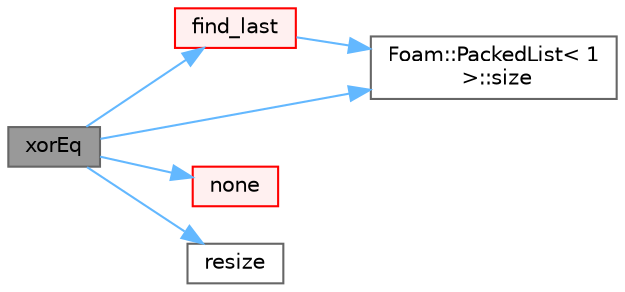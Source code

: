 digraph "xorEq"
{
 // LATEX_PDF_SIZE
  bgcolor="transparent";
  edge [fontname=Helvetica,fontsize=10,labelfontname=Helvetica,labelfontsize=10];
  node [fontname=Helvetica,fontsize=10,shape=box,height=0.2,width=0.4];
  rankdir="LR";
  Node1 [id="Node000001",label="xorEq",height=0.2,width=0.4,color="gray40", fillcolor="grey60", style="filled", fontcolor="black",tooltip=" "];
  Node1 -> Node2 [id="edge1_Node000001_Node000002",color="steelblue1",style="solid",tooltip=" "];
  Node2 [id="Node000002",label="find_last",height=0.2,width=0.4,color="red", fillcolor="#FFF0F0", style="filled",URL="$classFoam_1_1bitSet.html#a154e5bc8d4166498f3e1f6b23f267c0d",tooltip=" "];
  Node2 -> Node5 [id="edge2_Node000002_Node000005",color="steelblue1",style="solid",tooltip=" "];
  Node5 [id="Node000005",label="Foam::PackedList\< 1\l \>::size",height=0.2,width=0.4,color="grey40", fillcolor="white", style="filled",URL="$classFoam_1_1PackedList.html#abc296a9a9358ca1777de98c15a4d7816",tooltip=" "];
  Node1 -> Node6 [id="edge3_Node000001_Node000006",color="steelblue1",style="solid",tooltip=" "];
  Node6 [id="Node000006",label="none",height=0.2,width=0.4,color="red", fillcolor="#FFF0F0", style="filled",URL="$classFoam_1_1bitSet.html#a36c07062e9e9b7327d313b4ef410a18f",tooltip=" "];
  Node1 -> Node8 [id="edge4_Node000001_Node000008",color="steelblue1",style="solid",tooltip=" "];
  Node8 [id="Node000008",label="resize",height=0.2,width=0.4,color="grey40", fillcolor="white", style="filled",URL="$convertProcessorPatches_8H.html#a32e215e3f7046aa55203ff328a34de87",tooltip=" "];
  Node1 -> Node5 [id="edge5_Node000001_Node000005",color="steelblue1",style="solid",tooltip=" "];
}
